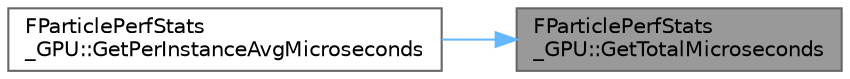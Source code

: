 digraph "FParticlePerfStats_GPU::GetTotalMicroseconds"
{
 // INTERACTIVE_SVG=YES
 // LATEX_PDF_SIZE
  bgcolor="transparent";
  edge [fontname=Helvetica,fontsize=10,labelfontname=Helvetica,labelfontsize=10];
  node [fontname=Helvetica,fontsize=10,shape=box,height=0.2,width=0.4];
  rankdir="RL";
  Node1 [id="Node000001",label="FParticlePerfStats\l_GPU::GetTotalMicroseconds",height=0.2,width=0.4,color="gray40", fillcolor="grey60", style="filled", fontcolor="black",tooltip=" "];
  Node1 -> Node2 [id="edge1_Node000001_Node000002",dir="back",color="steelblue1",style="solid",tooltip=" "];
  Node2 [id="Node000002",label="FParticlePerfStats\l_GPU::GetPerInstanceAvgMicroseconds",height=0.2,width=0.4,color="grey40", fillcolor="white", style="filled",URL="$d4/d61/structFParticlePerfStats__GPU.html#acbcd09f46f742e379df01bb05fe3ee49",tooltip=" "];
}
